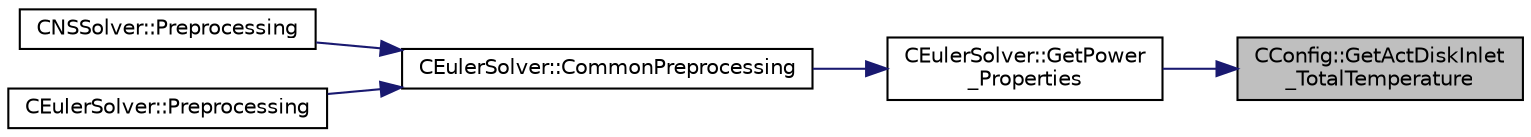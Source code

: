 digraph "CConfig::GetActDiskInlet_TotalTemperature"
{
 // LATEX_PDF_SIZE
  edge [fontname="Helvetica",fontsize="10",labelfontname="Helvetica",labelfontsize="10"];
  node [fontname="Helvetica",fontsize="10",shape=record];
  rankdir="RL";
  Node1 [label="CConfig::GetActDiskInlet\l_TotalTemperature",height=0.2,width=0.4,color="black", fillcolor="grey75", style="filled", fontcolor="black",tooltip="Get the back pressure (static) at an outlet boundary."];
  Node1 -> Node2 [dir="back",color="midnightblue",fontsize="10",style="solid",fontname="Helvetica"];
  Node2 [label="CEulerSolver::GetPower\l_Properties",height=0.2,width=0.4,color="black", fillcolor="white", style="filled",URL="$classCEulerSolver.html#ad8b538a82e5a7a7e3903ec29954b1d07",tooltip="Compute the Fan face Mach number."];
  Node2 -> Node3 [dir="back",color="midnightblue",fontsize="10",style="solid",fontname="Helvetica"];
  Node3 [label="CEulerSolver::CommonPreprocessing",height=0.2,width=0.4,color="black", fillcolor="white", style="filled",URL="$classCEulerSolver.html#a0d6f93feba8d6aad18edf3594213042b",tooltip="Preprocessing actions common to the Euler and NS solvers."];
  Node3 -> Node4 [dir="back",color="midnightblue",fontsize="10",style="solid",fontname="Helvetica"];
  Node4 [label="CNSSolver::Preprocessing",height=0.2,width=0.4,color="black", fillcolor="white", style="filled",URL="$classCNSSolver.html#af83e7cb773797239cdc98fc4d202d32f",tooltip="Restart residual and compute gradients."];
  Node3 -> Node5 [dir="back",color="midnightblue",fontsize="10",style="solid",fontname="Helvetica"];
  Node5 [label="CEulerSolver::Preprocessing",height=0.2,width=0.4,color="black", fillcolor="white", style="filled",URL="$classCEulerSolver.html#ab08b6aa95648e7ab973f9f247fe54b31",tooltip="Compute primitive variables and their gradients."];
}
